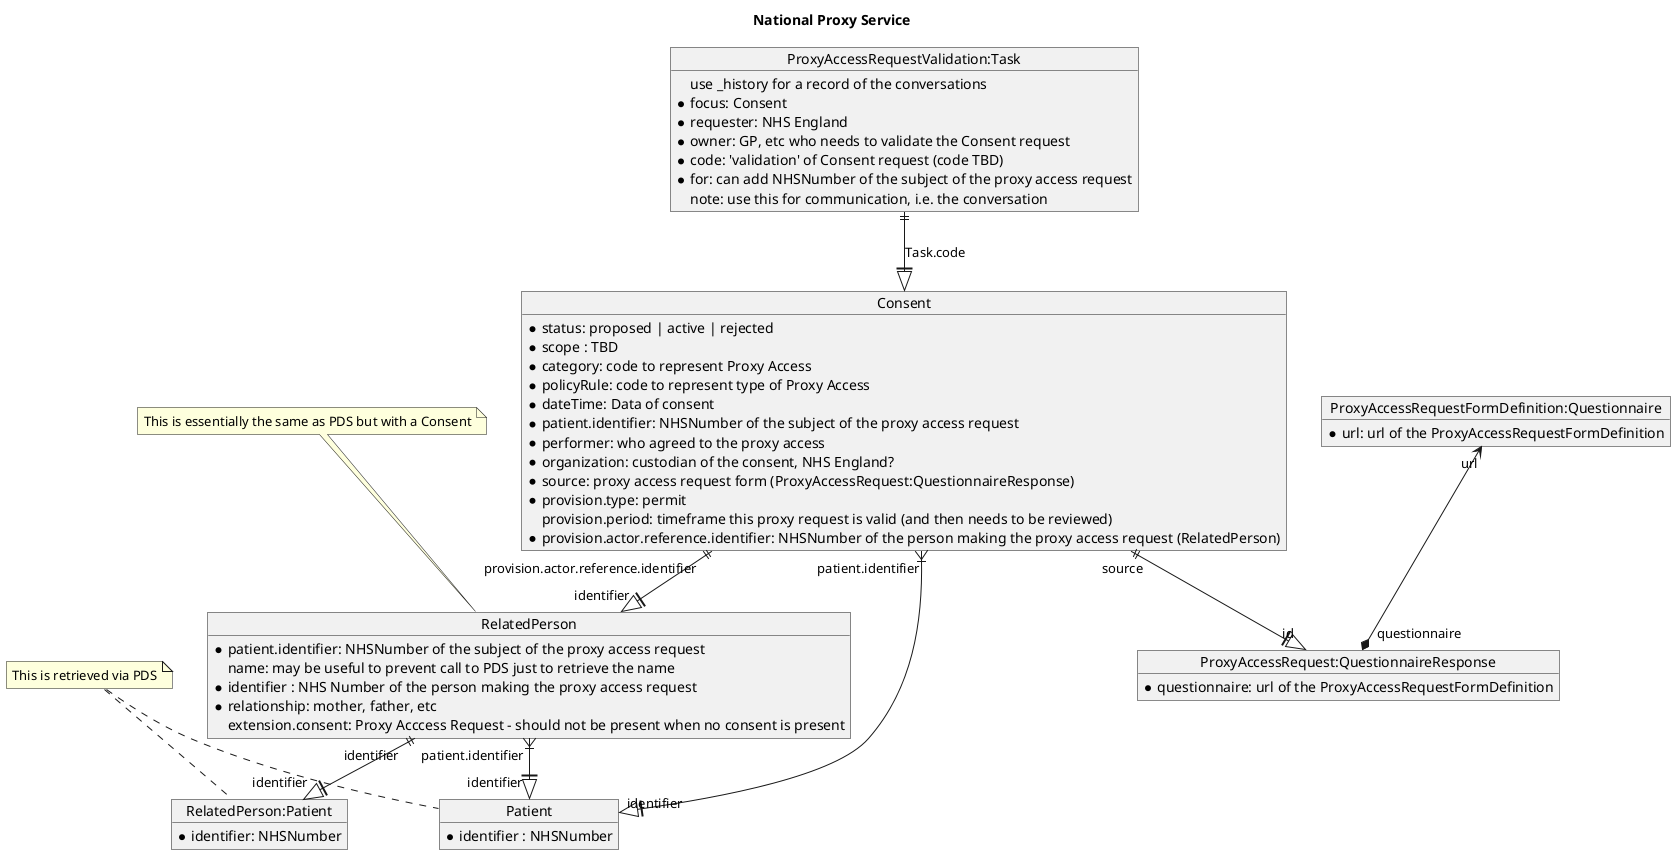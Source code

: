 @startuml


title National Proxy Service

object Consent {
  * status: proposed | active | rejected
  * scope : TBD
  * category: code to represent Proxy Access
  * policyRule: code to represent type of Proxy Access
  * dateTime: Data of consent
  * patient.identifier: NHSNumber of the subject of the proxy access request
  * performer: who agreed to the proxy access
  * organization: custodian of the consent, NHS England?
  * source: proxy access request form (ProxyAccessRequest:QuestionnaireResponse)
  * provision.type: permit
  provision.period: timeframe this proxy request is valid (and then needs to be reviewed)
  * provision.actor.reference.identifier: NHSNumber of the person making the proxy access request (RelatedPerson)
}

object RelatedPerson {
  * patient.identifier: NHSNumber of the subject of the proxy access request
  name: may be useful to prevent call to PDS just to retrieve the name
  * identifier : NHS Number of the person making the proxy access request
  * relationship: mother, father, etc
  extension.consent: Proxy Acccess Request - should not be present when no consent is present
}

object Patient {
  * identifier : NHSNumber
}

object "RelatedPerson:Patient" as p1 {
  * identifier: NHSNumber
}


object "ProxyAccessRequestValidation:Task" as task1 {
    use _history for a record of the conversations
    * focus: Consent
    * requester: NHS England
    * owner: GP, etc who needs to validate the Consent request
    * code: 'validation' of Consent request (code TBD)
    * for: can add NHSNumber of the subject of the proxy access request
    note: use this for communication, i.e. the conversation
}

object "ProxyAccessRequest:QuestionnaireResponse" as qr1 {
    * questionnaire: url of the ProxyAccessRequestFormDefinition
}

object "ProxyAccessRequestFormDefinition:Questionnaire" as q1 {
    * url: url of the ProxyAccessRequestFormDefinition
}

Consent "provision.actor.reference.identifier" ||--||> "identifier" RelatedPerson
Consent "patient.identifier" }|--||> "identifier" Patient
Consent "source" ||--||> "id" qr1

RelatedPerson "identifier" ||--||> "identifier" p1
RelatedPerson "patient.identifier" }|--||> "identifier" Patient

q1 "url"  <--* "questionnaire" qr1

task1 ||--||> Consent: Task.code

note "This is essentially the same as PDS but with a Consent" as PDSOverlap
note "This is retrieved via PDS" as PDS

PDS .. Patient
PDS .. p1
PDSOverlap .. RelatedPerson

@enduml
